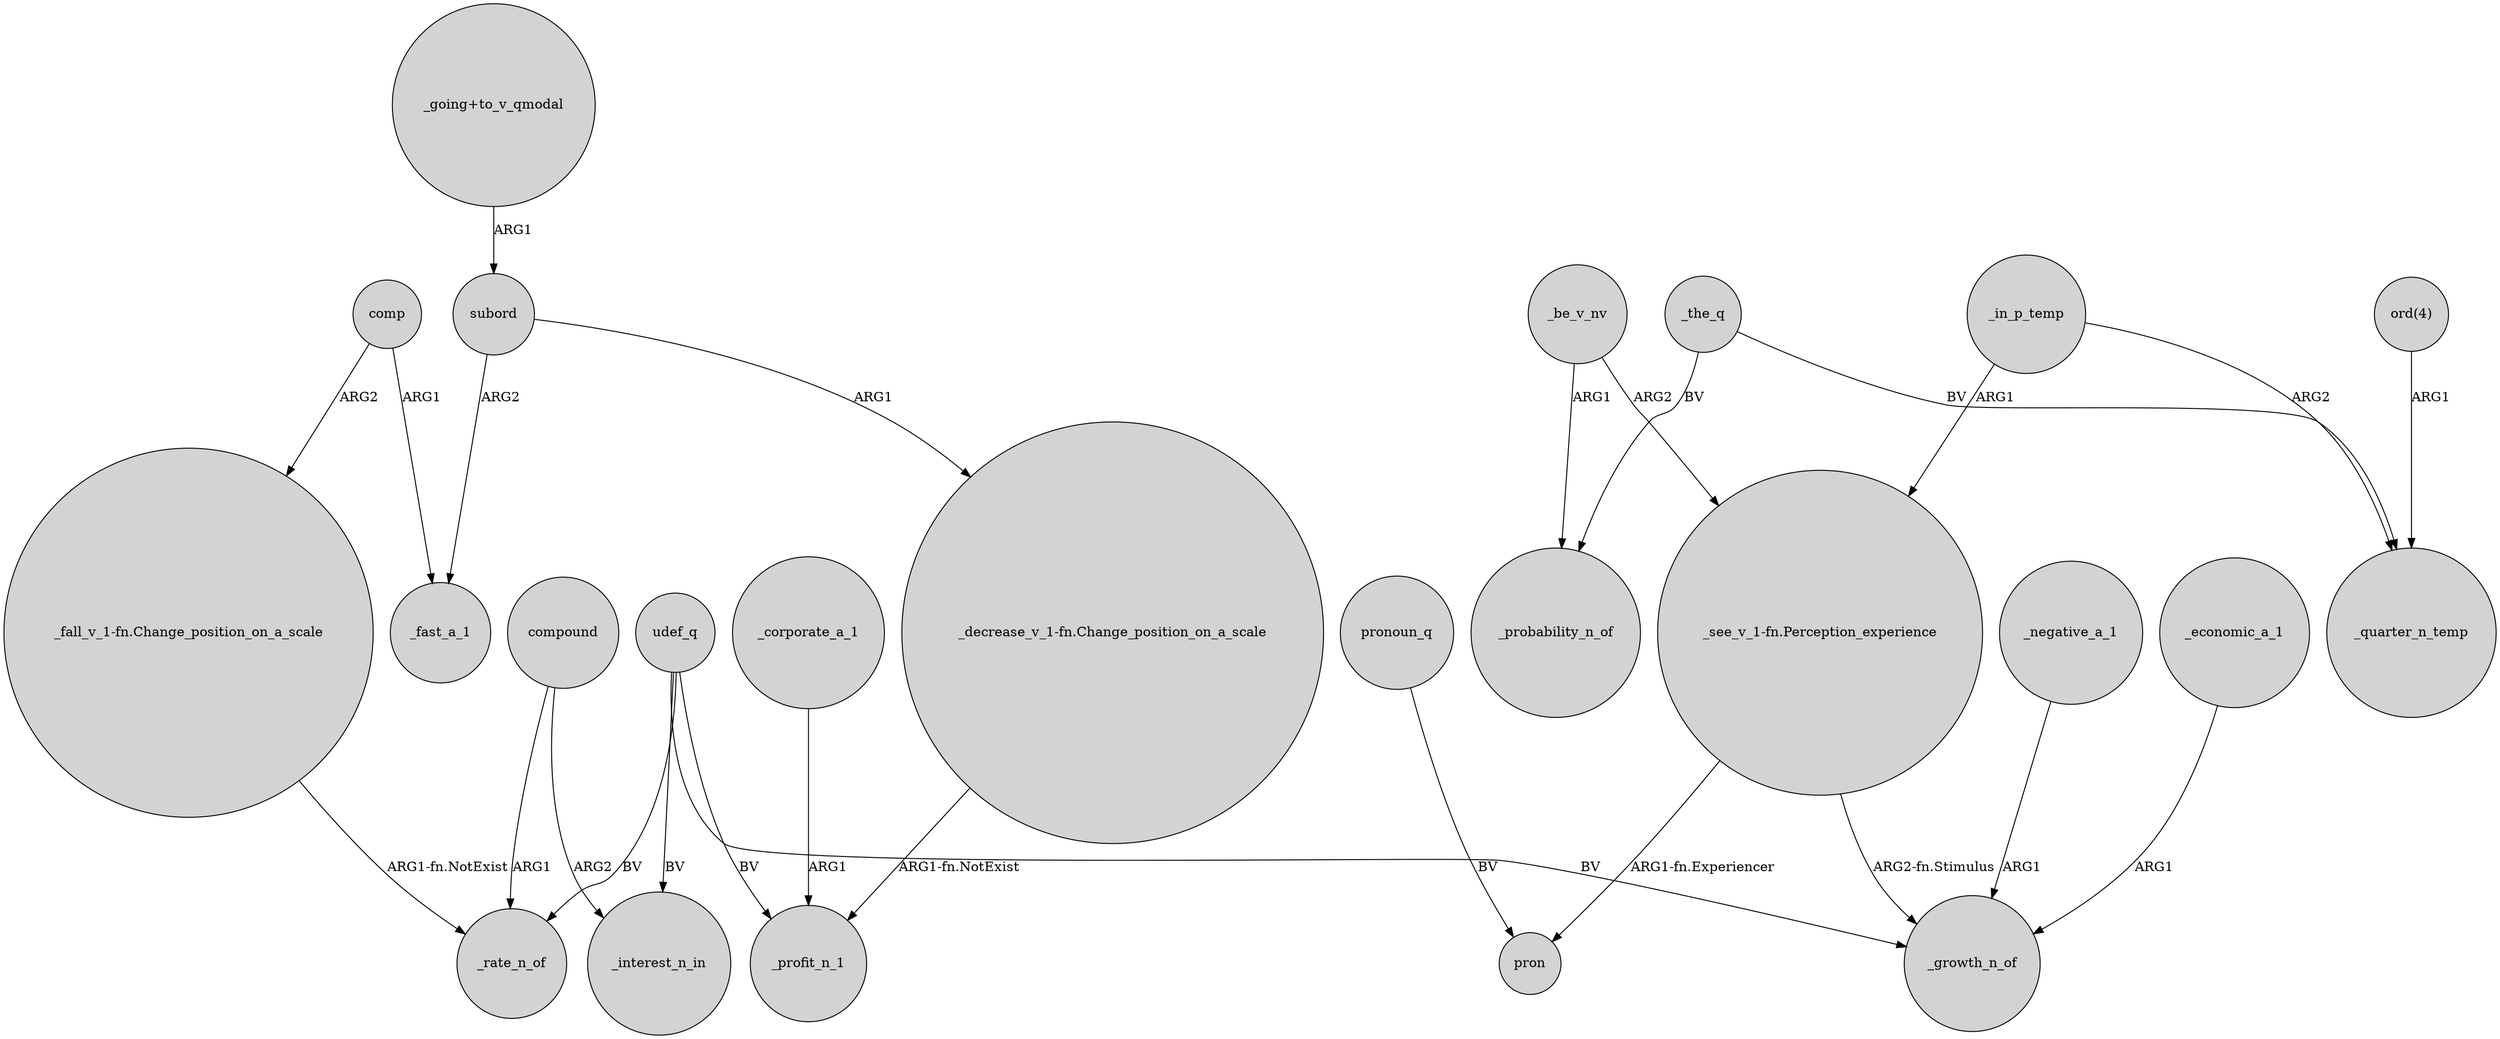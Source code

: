 digraph {
	node [shape=circle style=filled]
	_be_v_nv -> "_see_v_1-fn.Perception_experience" [label=ARG2]
	subord -> _fast_a_1 [label=ARG2]
	"_see_v_1-fn.Perception_experience" -> pron [label="ARG1-fn.Experiencer"]
	_be_v_nv -> _probability_n_of [label=ARG1]
	_economic_a_1 -> _growth_n_of [label=ARG1]
	"ord(4)" -> _quarter_n_temp [label=ARG1]
	_the_q -> _quarter_n_temp [label=BV]
	compound -> _rate_n_of [label=ARG1]
	_in_p_temp -> "_see_v_1-fn.Perception_experience" [label=ARG1]
	_the_q -> _probability_n_of [label=BV]
	udef_q -> _rate_n_of [label=BV]
	"_fall_v_1-fn.Change_position_on_a_scale" -> _rate_n_of [label="ARG1-fn.NotExist"]
	udef_q -> _interest_n_in [label=BV]
	compound -> _interest_n_in [label=ARG2]
	_in_p_temp -> _quarter_n_temp [label=ARG2]
	pronoun_q -> pron [label=BV]
	comp -> "_fall_v_1-fn.Change_position_on_a_scale" [label=ARG2]
	"_going+to_v_qmodal" -> subord [label=ARG1]
	_negative_a_1 -> _growth_n_of [label=ARG1]
	"_see_v_1-fn.Perception_experience" -> _growth_n_of [label="ARG2-fn.Stimulus"]
	"_decrease_v_1-fn.Change_position_on_a_scale" -> _profit_n_1 [label="ARG1-fn.NotExist"]
	udef_q -> _profit_n_1 [label=BV]
	_corporate_a_1 -> _profit_n_1 [label=ARG1]
	udef_q -> _growth_n_of [label=BV]
	subord -> "_decrease_v_1-fn.Change_position_on_a_scale" [label=ARG1]
	comp -> _fast_a_1 [label=ARG1]
}

